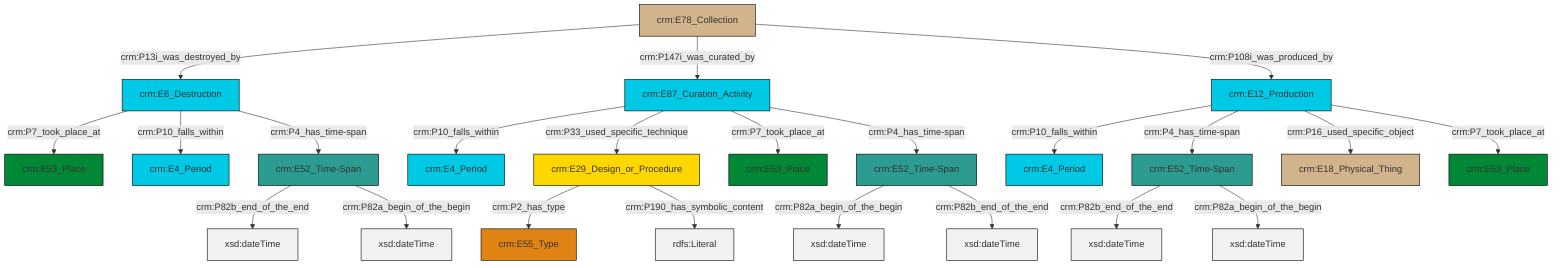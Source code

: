 graph TD
classDef Literal fill:#f2f2f2,stroke:#000000;
classDef CRM_Entity fill:#FFFFFF,stroke:#000000;
classDef Temporal_Entity fill:#00C9E6, stroke:#000000;
classDef Type fill:#E18312, stroke:#000000;
classDef Time-Span fill:#2C9C91, stroke:#000000;
classDef Appellation fill:#FFEB7F, stroke:#000000;
classDef Place fill:#008836, stroke:#000000;
classDef Persistent_Item fill:#B266B2, stroke:#000000;
classDef Conceptual_Object fill:#FFD700, stroke:#000000;
classDef Physical_Thing fill:#D2B48C, stroke:#000000;
classDef Actor fill:#f58aad, stroke:#000000;
classDef PC_Classes fill:#4ce600, stroke:#000000;
classDef Multi fill:#cccccc,stroke:#000000;

2["crm:E52_Time-Span"]:::Time-Span -->|crm:P82a_begin_of_the_begin| 3[xsd:dateTime]:::Literal
4["crm:E78_Collection"]:::Physical_Thing -->|crm:P13i_was_destroyed_by| 5["crm:E6_Destruction"]:::Temporal_Entity
6["crm:E29_Design_or_Procedure"]:::Conceptual_Object -->|crm:P2_has_type| 7["crm:E55_Type"]:::Type
5["crm:E6_Destruction"]:::Temporal_Entity -->|crm:P7_took_place_at| 8["crm:E53_Place"]:::Place
4["crm:E78_Collection"]:::Physical_Thing -->|crm:P147i_was_curated_by| 9["crm:E87_Curation_Activity"]:::Temporal_Entity
9["crm:E87_Curation_Activity"]:::Temporal_Entity -->|crm:P10_falls_within| 13["crm:E4_Period"]:::Temporal_Entity
6["crm:E29_Design_or_Procedure"]:::Conceptual_Object -->|crm:P190_has_symbolic_content| 16[rdfs:Literal]:::Literal
9["crm:E87_Curation_Activity"]:::Temporal_Entity -->|crm:P33_used_specific_technique| 6["crm:E29_Design_or_Procedure"]:::Conceptual_Object
9["crm:E87_Curation_Activity"]:::Temporal_Entity -->|crm:P7_took_place_at| 10["crm:E53_Place"]:::Place
14["crm:E52_Time-Span"]:::Time-Span -->|crm:P82b_end_of_the_end| 22[xsd:dateTime]:::Literal
17["crm:E52_Time-Span"]:::Time-Span -->|crm:P82b_end_of_the_end| 23[xsd:dateTime]:::Literal
0["crm:E12_Production"]:::Temporal_Entity -->|crm:P10_falls_within| 24["crm:E4_Period"]:::Temporal_Entity
0["crm:E12_Production"]:::Temporal_Entity -->|crm:P4_has_time-span| 17["crm:E52_Time-Span"]:::Time-Span
9["crm:E87_Curation_Activity"]:::Temporal_Entity -->|crm:P4_has_time-span| 2["crm:E52_Time-Span"]:::Time-Span
0["crm:E12_Production"]:::Temporal_Entity -->|crm:P16_used_specific_object| 29["crm:E18_Physical_Thing"]:::Physical_Thing
0["crm:E12_Production"]:::Temporal_Entity -->|crm:P7_took_place_at| 25["crm:E53_Place"]:::Place
4["crm:E78_Collection"]:::Physical_Thing -->|crm:P108i_was_produced_by| 0["crm:E12_Production"]:::Temporal_Entity
5["crm:E6_Destruction"]:::Temporal_Entity -->|crm:P10_falls_within| 27["crm:E4_Period"]:::Temporal_Entity
17["crm:E52_Time-Span"]:::Time-Span -->|crm:P82a_begin_of_the_begin| 33[xsd:dateTime]:::Literal
2["crm:E52_Time-Span"]:::Time-Span -->|crm:P82b_end_of_the_end| 37[xsd:dateTime]:::Literal
5["crm:E6_Destruction"]:::Temporal_Entity -->|crm:P4_has_time-span| 14["crm:E52_Time-Span"]:::Time-Span
14["crm:E52_Time-Span"]:::Time-Span -->|crm:P82a_begin_of_the_begin| 38[xsd:dateTime]:::Literal